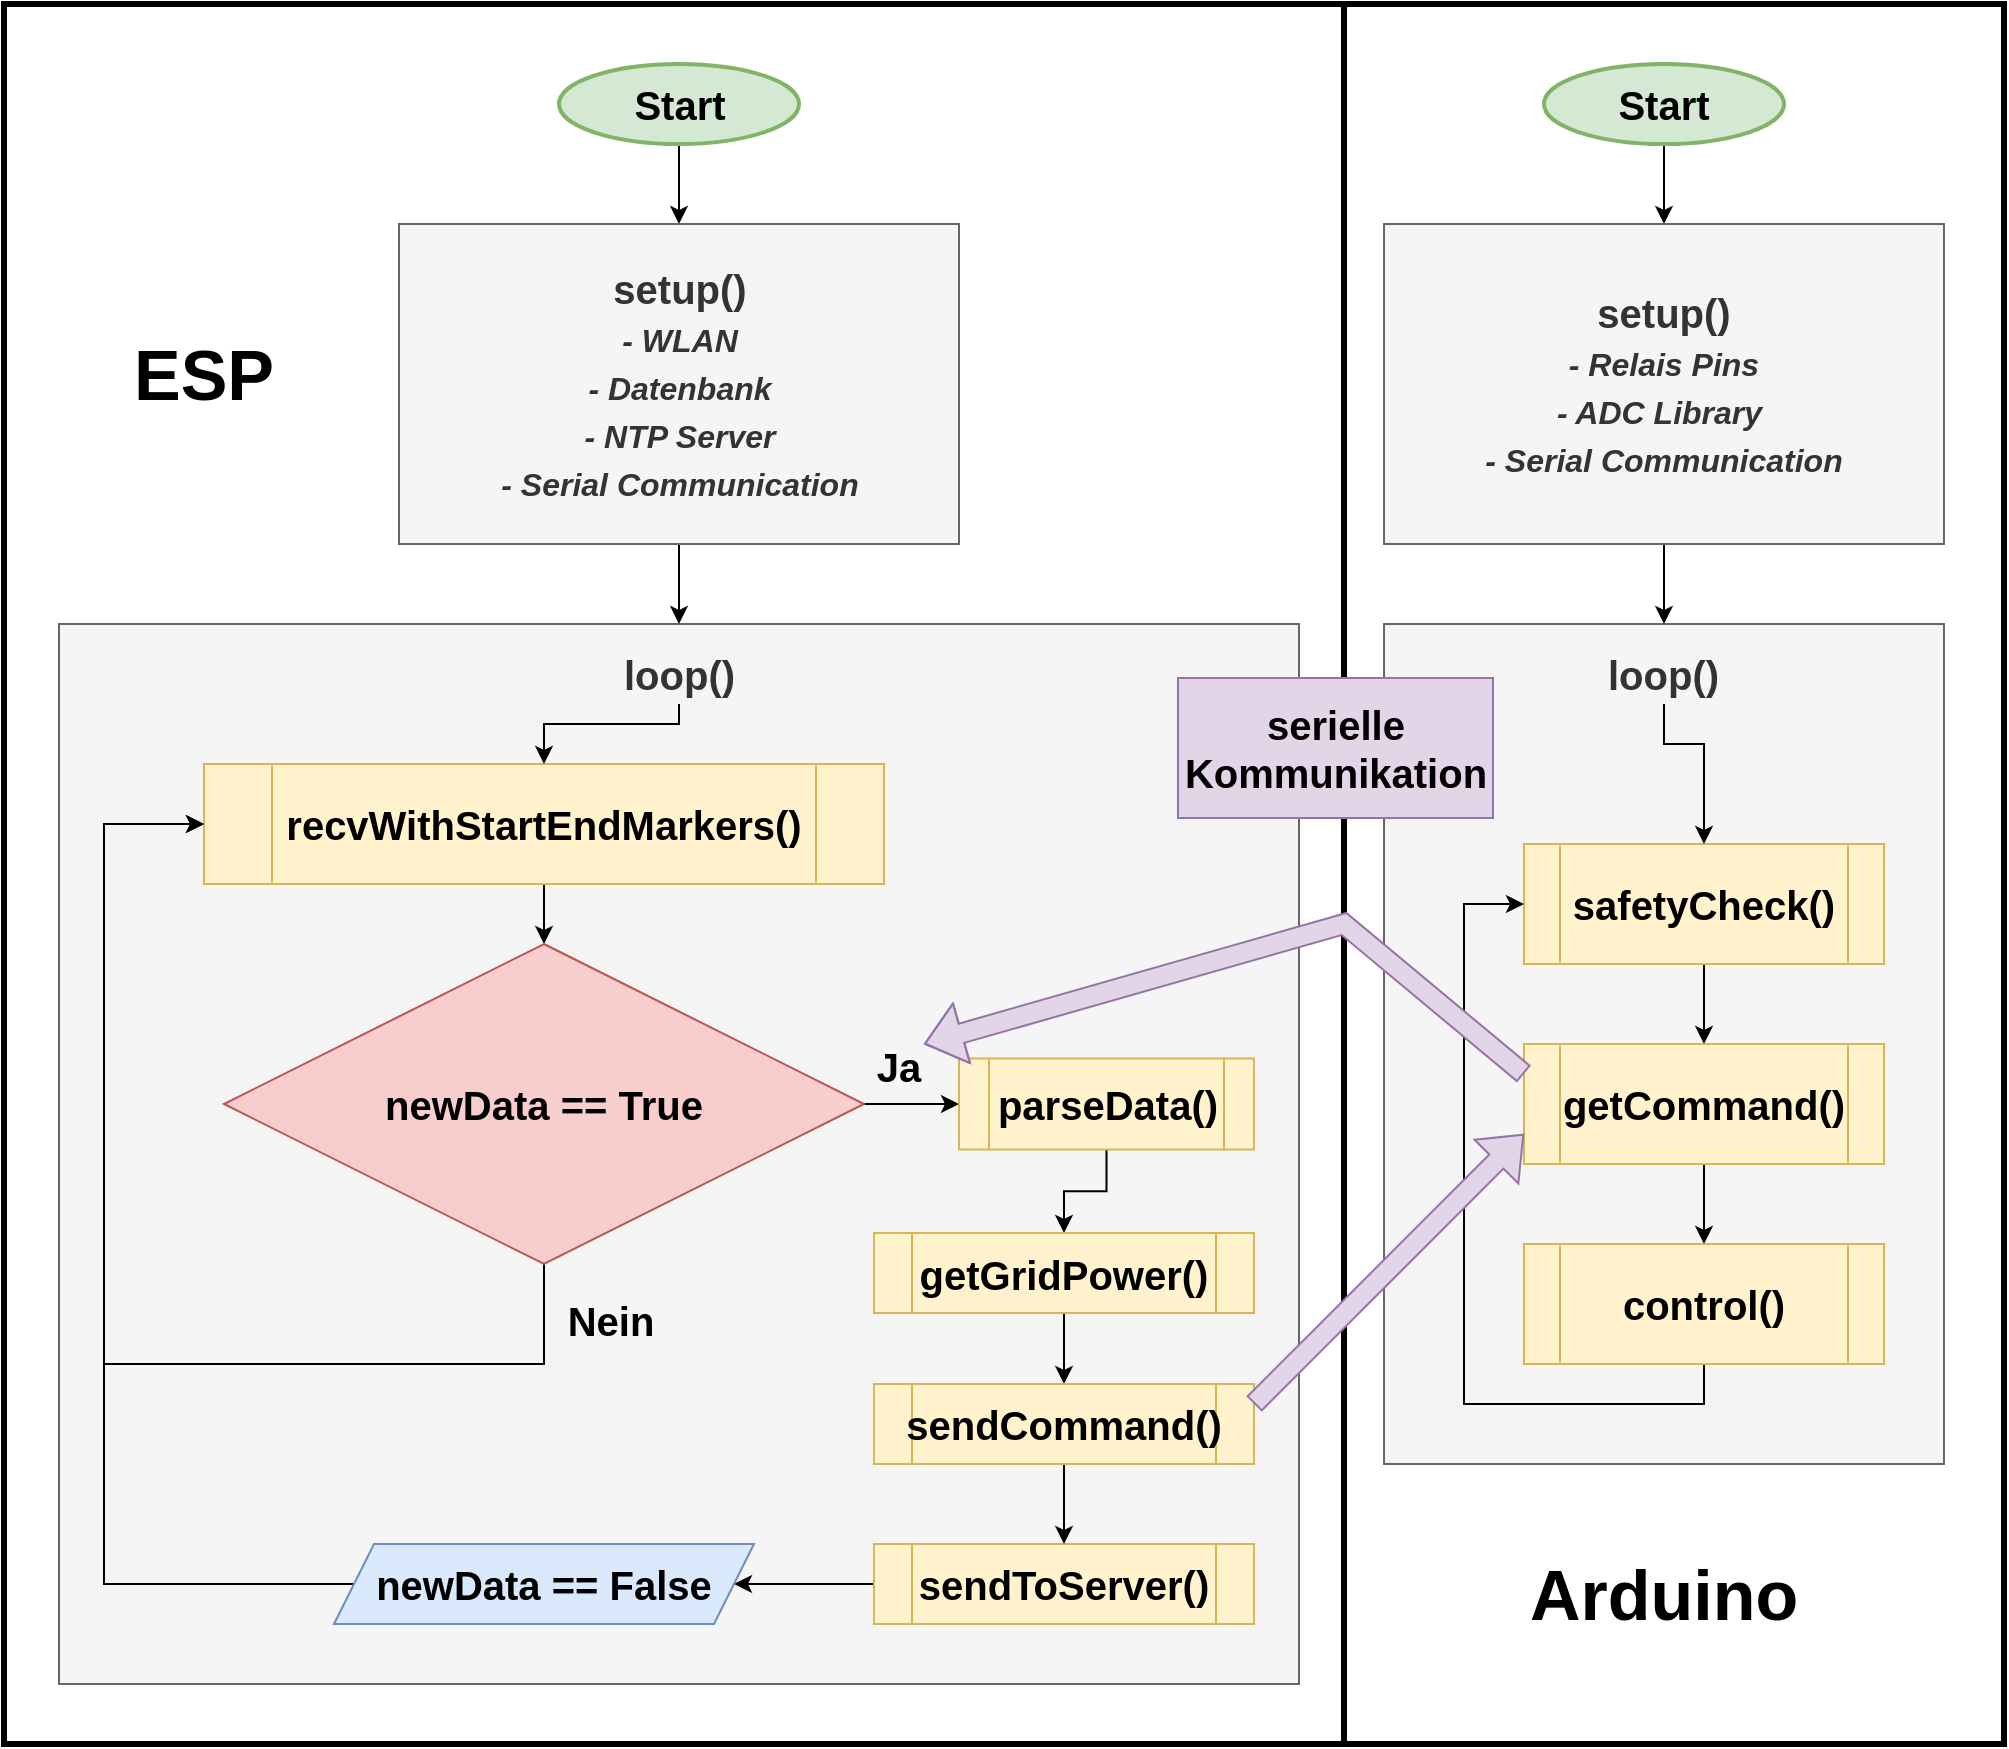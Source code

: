 <mxfile version="21.2.1" type="device">
  <diagram id="C5RBs43oDa-KdzZeNtuy" name="Page-1">
    <mxGraphModel dx="2514" dy="2349" grid="1" gridSize="10" guides="1" tooltips="1" connect="1" arrows="1" fold="1" page="1" pageScale="1" pageWidth="827" pageHeight="1169" math="0" shadow="0">
      <root>
        <mxCell id="WIyWlLk6GJQsqaUBKTNV-0" />
        <mxCell id="WIyWlLk6GJQsqaUBKTNV-1" parent="WIyWlLk6GJQsqaUBKTNV-0" />
        <mxCell id="OS34swofVHCtEO30d12F-35" value="" style="rounded=0;whiteSpace=wrap;html=1;strokeWidth=3;" vertex="1" parent="WIyWlLk6GJQsqaUBKTNV-1">
          <mxGeometry x="420" y="-30" width="330" height="870" as="geometry" />
        </mxCell>
        <mxCell id="OS34swofVHCtEO30d12F-34" value="" style="rounded=0;whiteSpace=wrap;html=1;strokeWidth=3;" vertex="1" parent="WIyWlLk6GJQsqaUBKTNV-1">
          <mxGeometry x="-250" y="-30" width="670" height="870" as="geometry" />
        </mxCell>
        <mxCell id="8kL1riByRfxLuhDMLhum-46" value="" style="rounded=0;whiteSpace=wrap;html=1;fillColor=#f5f5f5;fontColor=#333333;strokeColor=#666666;fontStyle=1" parent="WIyWlLk6GJQsqaUBKTNV-1" vertex="1">
          <mxGeometry x="440" y="280" width="280" height="420" as="geometry" />
        </mxCell>
        <mxCell id="8kL1riByRfxLuhDMLhum-24" value="" style="edgeStyle=orthogonalEdgeStyle;rounded=0;orthogonalLoop=1;jettySize=auto;html=1;fontStyle=1" parent="WIyWlLk6GJQsqaUBKTNV-1" source="8kL1riByRfxLuhDMLhum-4" target="8kL1riByRfxLuhDMLhum-5" edge="1">
          <mxGeometry relative="1" as="geometry" />
        </mxCell>
        <mxCell id="8kL1riByRfxLuhDMLhum-4" value="safetyCheck()" style="shape=process;whiteSpace=wrap;html=1;backgroundOutline=1;fontSize=20;fillColor=#fff2cc;strokeColor=#d6b656;fontStyle=1" parent="WIyWlLk6GJQsqaUBKTNV-1" vertex="1">
          <mxGeometry x="510" y="390" width="180" height="60" as="geometry" />
        </mxCell>
        <mxCell id="8kL1riByRfxLuhDMLhum-25" value="" style="edgeStyle=orthogonalEdgeStyle;rounded=0;orthogonalLoop=1;jettySize=auto;html=1;fontStyle=1" parent="WIyWlLk6GJQsqaUBKTNV-1" source="8kL1riByRfxLuhDMLhum-5" edge="1">
          <mxGeometry relative="1" as="geometry">
            <mxPoint x="600" y="590" as="targetPoint" />
          </mxGeometry>
        </mxCell>
        <mxCell id="8kL1riByRfxLuhDMLhum-5" value="getCommand()" style="shape=process;whiteSpace=wrap;html=1;backgroundOutline=1;fontSize=20;fillColor=#fff2cc;strokeColor=#d6b656;fontStyle=1" parent="WIyWlLk6GJQsqaUBKTNV-1" vertex="1">
          <mxGeometry x="510" y="490" width="180" height="60" as="geometry" />
        </mxCell>
        <mxCell id="8kL1riByRfxLuhDMLhum-19" value="" style="edgeStyle=orthogonalEdgeStyle;rounded=0;orthogonalLoop=1;jettySize=auto;html=1;fontStyle=1" parent="WIyWlLk6GJQsqaUBKTNV-1" source="8kL1riByRfxLuhDMLhum-6" target="8kL1riByRfxLuhDMLhum-9" edge="1">
          <mxGeometry relative="1" as="geometry" />
        </mxCell>
        <mxCell id="8kL1riByRfxLuhDMLhum-6" value="Start" style="strokeWidth=2;html=1;shape=mxgraph.flowchart.start_1;whiteSpace=wrap;fontSize=20;fillColor=#d5e8d4;strokeColor=#82b366;fontStyle=1" parent="WIyWlLk6GJQsqaUBKTNV-1" vertex="1">
          <mxGeometry x="520" width="120" height="40" as="geometry" />
        </mxCell>
        <mxCell id="8kL1riByRfxLuhDMLhum-50" value="" style="edgeStyle=orthogonalEdgeStyle;rounded=0;orthogonalLoop=1;jettySize=auto;html=1;fontStyle=1" parent="WIyWlLk6GJQsqaUBKTNV-1" source="8kL1riByRfxLuhDMLhum-9" target="8kL1riByRfxLuhDMLhum-46" edge="1">
          <mxGeometry relative="1" as="geometry" />
        </mxCell>
        <mxCell id="8kL1riByRfxLuhDMLhum-9" value="setup()&lt;br style=&quot;border-color: var(--border-color);&quot;&gt;&lt;font style=&quot;border-color: var(--border-color); font-size: 16px;&quot;&gt;&lt;i style=&quot;border-color: var(--border-color);&quot;&gt;- Relais Pins&lt;br&gt;- ADC Library&amp;nbsp;&lt;br style=&quot;border-color: var(--border-color);&quot;&gt;- Serial Communication&lt;/i&gt;&lt;/font&gt;" style="rounded=0;whiteSpace=wrap;html=1;fontSize=20;fillColor=#f5f5f5;strokeColor=#666666;fontColor=#333333;fontStyle=1" parent="WIyWlLk6GJQsqaUBKTNV-1" vertex="1">
          <mxGeometry x="440" y="80" width="280" height="160" as="geometry" />
        </mxCell>
        <mxCell id="8kL1riByRfxLuhDMLhum-51" style="edgeStyle=orthogonalEdgeStyle;rounded=0;orthogonalLoop=1;jettySize=auto;html=1;exitX=0.5;exitY=1;exitDx=0;exitDy=0;entryX=0.5;entryY=0;entryDx=0;entryDy=0;fontStyle=1" parent="WIyWlLk6GJQsqaUBKTNV-1" source="8kL1riByRfxLuhDMLhum-47" target="8kL1riByRfxLuhDMLhum-4" edge="1">
          <mxGeometry relative="1" as="geometry">
            <Array as="points">
              <mxPoint x="580" y="340" />
              <mxPoint x="600" y="340" />
            </Array>
          </mxGeometry>
        </mxCell>
        <mxCell id="8kL1riByRfxLuhDMLhum-47" value="&lt;font style=&quot;font-size: 20px;&quot;&gt;loop()&lt;/font&gt;" style="text;html=1;strokeColor=none;fillColor=#f5f5f5;align=left;verticalAlign=middle;whiteSpace=wrap;rounded=0;fontColor=#333333;fontSize=20;fontStyle=1" parent="WIyWlLk6GJQsqaUBKTNV-1" vertex="1">
          <mxGeometry x="550" y="290" width="60" height="30" as="geometry" />
        </mxCell>
        <mxCell id="OS34swofVHCtEO30d12F-25" style="edgeStyle=orthogonalEdgeStyle;rounded=0;orthogonalLoop=1;jettySize=auto;html=1;exitX=0.5;exitY=1;exitDx=0;exitDy=0;entryX=0;entryY=0.5;entryDx=0;entryDy=0;fontStyle=1" edge="1" parent="WIyWlLk6GJQsqaUBKTNV-1" source="OS34swofVHCtEO30d12F-0" target="8kL1riByRfxLuhDMLhum-4">
          <mxGeometry relative="1" as="geometry">
            <Array as="points">
              <mxPoint x="600" y="670" />
              <mxPoint x="480" y="670" />
              <mxPoint x="480" y="420" />
            </Array>
          </mxGeometry>
        </mxCell>
        <mxCell id="OS34swofVHCtEO30d12F-0" value="control()" style="shape=process;whiteSpace=wrap;html=1;backgroundOutline=1;fontSize=20;fillColor=#fff2cc;strokeColor=#d6b656;fontStyle=1" vertex="1" parent="WIyWlLk6GJQsqaUBKTNV-1">
          <mxGeometry x="510" y="590" width="180" height="60" as="geometry" />
        </mxCell>
        <mxCell id="OS34swofVHCtEO30d12F-1" value="" style="rounded=0;whiteSpace=wrap;html=1;fillColor=#f5f5f5;fontColor=#333333;strokeColor=#666666;fontStyle=1" vertex="1" parent="WIyWlLk6GJQsqaUBKTNV-1">
          <mxGeometry x="-222.5" y="280" width="620" height="530" as="geometry" />
        </mxCell>
        <mxCell id="OS34swofVHCtEO30d12F-2" value="" style="edgeStyle=orthogonalEdgeStyle;rounded=0;orthogonalLoop=1;jettySize=auto;html=1;fontStyle=1" edge="1" parent="WIyWlLk6GJQsqaUBKTNV-1" source="OS34swofVHCtEO30d12F-3" target="OS34swofVHCtEO30d12F-11">
          <mxGeometry relative="1" as="geometry" />
        </mxCell>
        <mxCell id="OS34swofVHCtEO30d12F-3" value="recvWithStartEndMarkers()" style="shape=process;whiteSpace=wrap;html=1;backgroundOutline=1;fontSize=20;fillColor=#fff2cc;strokeColor=#d6b656;fontStyle=1" vertex="1" parent="WIyWlLk6GJQsqaUBKTNV-1">
          <mxGeometry x="-150" y="350" width="340" height="60" as="geometry" />
        </mxCell>
        <mxCell id="OS34swofVHCtEO30d12F-4" value="" style="edgeStyle=orthogonalEdgeStyle;rounded=0;orthogonalLoop=1;jettySize=auto;html=1;fontStyle=1" edge="1" parent="WIyWlLk6GJQsqaUBKTNV-1" source="OS34swofVHCtEO30d12F-5" target="OS34swofVHCtEO30d12F-7">
          <mxGeometry relative="1" as="geometry" />
        </mxCell>
        <mxCell id="OS34swofVHCtEO30d12F-5" value="Start" style="strokeWidth=2;html=1;shape=mxgraph.flowchart.start_1;whiteSpace=wrap;fontSize=20;fillColor=#d5e8d4;strokeColor=#82b366;fontStyle=1" vertex="1" parent="WIyWlLk6GJQsqaUBKTNV-1">
          <mxGeometry x="27.5" width="120" height="40" as="geometry" />
        </mxCell>
        <mxCell id="OS34swofVHCtEO30d12F-26" style="edgeStyle=orthogonalEdgeStyle;rounded=0;orthogonalLoop=1;jettySize=auto;html=1;exitX=0.5;exitY=1;exitDx=0;exitDy=0;entryX=0.5;entryY=0;entryDx=0;entryDy=0;fontStyle=1" edge="1" parent="WIyWlLk6GJQsqaUBKTNV-1" source="OS34swofVHCtEO30d12F-7" target="OS34swofVHCtEO30d12F-1">
          <mxGeometry relative="1" as="geometry" />
        </mxCell>
        <mxCell id="OS34swofVHCtEO30d12F-7" value="setup()&lt;br&gt;&lt;font style=&quot;font-size: 16px;&quot;&gt;&lt;i&gt;- WLAN&lt;br&gt;- Datenbank&lt;br&gt;- NTP Server&lt;br&gt;- Serial Communication&lt;br&gt;&lt;/i&gt;&lt;/font&gt;" style="rounded=0;whiteSpace=wrap;html=1;fontSize=20;fillColor=#f5f5f5;strokeColor=#666666;fontColor=#333333;fontStyle=1" vertex="1" parent="WIyWlLk6GJQsqaUBKTNV-1">
          <mxGeometry x="-52.5" y="80" width="280" height="160" as="geometry" />
        </mxCell>
        <mxCell id="OS34swofVHCtEO30d12F-8" value="" style="edgeStyle=orthogonalEdgeStyle;rounded=0;orthogonalLoop=1;jettySize=auto;html=1;entryX=0;entryY=0.5;entryDx=0;entryDy=0;fontStyle=1" edge="1" parent="WIyWlLk6GJQsqaUBKTNV-1" source="OS34swofVHCtEO30d12F-11" target="OS34swofVHCtEO30d12F-13">
          <mxGeometry relative="1" as="geometry">
            <mxPoint x="220" y="520" as="targetPoint" />
          </mxGeometry>
        </mxCell>
        <mxCell id="OS34swofVHCtEO30d12F-9" value="&lt;font style=&quot;font-size: 20px;&quot;&gt;Ja&lt;/font&gt;" style="edgeLabel;html=1;align=center;verticalAlign=middle;resizable=0;points=[];labelBackgroundColor=none;fontStyle=1" vertex="1" connectable="0" parent="OS34swofVHCtEO30d12F-8">
          <mxGeometry x="-0.611" y="-1" relative="1" as="geometry">
            <mxPoint x="8" y="-20" as="offset" />
          </mxGeometry>
        </mxCell>
        <mxCell id="OS34swofVHCtEO30d12F-10" style="edgeStyle=orthogonalEdgeStyle;rounded=0;orthogonalLoop=1;jettySize=auto;html=1;exitX=0.5;exitY=1;exitDx=0;exitDy=0;exitPerimeter=0;entryX=0;entryY=0.5;entryDx=0;entryDy=0;fontStyle=1" edge="1" parent="WIyWlLk6GJQsqaUBKTNV-1" source="OS34swofVHCtEO30d12F-11" target="OS34swofVHCtEO30d12F-3">
          <mxGeometry relative="1" as="geometry">
            <Array as="points">
              <mxPoint x="20" y="650" />
              <mxPoint x="-200" y="650" />
              <mxPoint x="-200" y="380" />
            </Array>
          </mxGeometry>
        </mxCell>
        <mxCell id="OS34swofVHCtEO30d12F-11" value="newData == True" style="strokeWidth=1;html=1;shape=mxgraph.flowchart.decision;whiteSpace=wrap;fontSize=20;fillColor=#f8cecc;strokeColor=#b85450;fontStyle=1" vertex="1" parent="WIyWlLk6GJQsqaUBKTNV-1">
          <mxGeometry x="-140" y="440" width="320" height="160" as="geometry" />
        </mxCell>
        <mxCell id="OS34swofVHCtEO30d12F-12" value="" style="edgeStyle=orthogonalEdgeStyle;rounded=0;orthogonalLoop=1;jettySize=auto;html=1;fontStyle=1" edge="1" parent="WIyWlLk6GJQsqaUBKTNV-1" source="OS34swofVHCtEO30d12F-13" target="OS34swofVHCtEO30d12F-15">
          <mxGeometry relative="1" as="geometry" />
        </mxCell>
        <mxCell id="OS34swofVHCtEO30d12F-13" value="parseData()" style="shape=process;whiteSpace=wrap;html=1;backgroundOutline=1;fontSize=20;fillColor=#fff2cc;strokeColor=#d6b656;fontStyle=1" vertex="1" parent="WIyWlLk6GJQsqaUBKTNV-1">
          <mxGeometry x="227.5" y="497.25" width="147.5" height="45.5" as="geometry" />
        </mxCell>
        <mxCell id="OS34swofVHCtEO30d12F-14" value="" style="edgeStyle=orthogonalEdgeStyle;rounded=0;orthogonalLoop=1;jettySize=auto;html=1;fontStyle=1" edge="1" parent="WIyWlLk6GJQsqaUBKTNV-1" source="OS34swofVHCtEO30d12F-15">
          <mxGeometry relative="1" as="geometry">
            <mxPoint x="280" y="660" as="targetPoint" />
          </mxGeometry>
        </mxCell>
        <mxCell id="OS34swofVHCtEO30d12F-15" value="getGridPower()" style="shape=process;whiteSpace=wrap;html=1;backgroundOutline=1;fontSize=20;fillColor=#fff2cc;strokeColor=#d6b656;fontStyle=1" vertex="1" parent="WIyWlLk6GJQsqaUBKTNV-1">
          <mxGeometry x="185" y="584.5" width="190" height="40" as="geometry" />
        </mxCell>
        <mxCell id="OS34swofVHCtEO30d12F-16" style="edgeStyle=orthogonalEdgeStyle;rounded=0;orthogonalLoop=1;jettySize=auto;html=1;exitX=0.5;exitY=1;exitDx=0;exitDy=0;entryX=0.5;entryY=0;entryDx=0;entryDy=0;fontStyle=1" edge="1" parent="WIyWlLk6GJQsqaUBKTNV-1" source="OS34swofVHCtEO30d12F-17" target="OS34swofVHCtEO30d12F-3">
          <mxGeometry relative="1" as="geometry">
            <Array as="points">
              <mxPoint x="88" y="330" />
              <mxPoint x="20" y="330" />
            </Array>
          </mxGeometry>
        </mxCell>
        <mxCell id="OS34swofVHCtEO30d12F-17" value="&lt;font style=&quot;font-size: 20px;&quot;&gt;loop()&lt;/font&gt;" style="text;html=1;strokeColor=none;fillColor=#f5f5f5;align=left;verticalAlign=middle;whiteSpace=wrap;rounded=0;fontColor=#333333;fontStyle=1" vertex="1" parent="WIyWlLk6GJQsqaUBKTNV-1">
          <mxGeometry x="57.5" y="290" width="60" height="30" as="geometry" />
        </mxCell>
        <mxCell id="OS34swofVHCtEO30d12F-18" value="&lt;font style=&quot;font-size: 20px;&quot;&gt;Nein&lt;/font&gt;" style="edgeLabel;html=1;align=center;verticalAlign=middle;resizable=0;points=[];labelBackgroundColor=none;fontStyle=1" vertex="1" connectable="0" parent="WIyWlLk6GJQsqaUBKTNV-1">
          <mxGeometry x="50" y="630" as="geometry">
            <mxPoint x="3" y="-2" as="offset" />
          </mxGeometry>
        </mxCell>
        <mxCell id="OS34swofVHCtEO30d12F-19" value="" style="edgeStyle=orthogonalEdgeStyle;rounded=0;orthogonalLoop=1;jettySize=auto;html=1;fontStyle=1" edge="1" parent="WIyWlLk6GJQsqaUBKTNV-1" source="OS34swofVHCtEO30d12F-20" target="OS34swofVHCtEO30d12F-24">
          <mxGeometry relative="1" as="geometry" />
        </mxCell>
        <mxCell id="OS34swofVHCtEO30d12F-20" value="sendToServer()" style="shape=process;whiteSpace=wrap;html=1;backgroundOutline=1;fontSize=20;fillColor=#fff2cc;strokeColor=#d6b656;fontStyle=1" vertex="1" parent="WIyWlLk6GJQsqaUBKTNV-1">
          <mxGeometry x="185" y="740" width="190" height="40" as="geometry" />
        </mxCell>
        <mxCell id="OS34swofVHCtEO30d12F-21" value="" style="edgeStyle=orthogonalEdgeStyle;rounded=0;orthogonalLoop=1;jettySize=auto;html=1;fontStyle=1" edge="1" parent="WIyWlLk6GJQsqaUBKTNV-1" source="OS34swofVHCtEO30d12F-22" target="OS34swofVHCtEO30d12F-20">
          <mxGeometry relative="1" as="geometry" />
        </mxCell>
        <mxCell id="OS34swofVHCtEO30d12F-22" value="sendCommand()" style="shape=process;whiteSpace=wrap;html=1;backgroundOutline=1;fontSize=20;fillColor=#fff2cc;strokeColor=#d6b656;fontStyle=1" vertex="1" parent="WIyWlLk6GJQsqaUBKTNV-1">
          <mxGeometry x="185" y="660" width="190" height="40" as="geometry" />
        </mxCell>
        <mxCell id="OS34swofVHCtEO30d12F-23" style="edgeStyle=orthogonalEdgeStyle;rounded=0;orthogonalLoop=1;jettySize=auto;html=1;exitX=0;exitY=0.5;exitDx=0;exitDy=0;entryX=0;entryY=0.5;entryDx=0;entryDy=0;fontStyle=1" edge="1" parent="WIyWlLk6GJQsqaUBKTNV-1" source="OS34swofVHCtEO30d12F-24" target="OS34swofVHCtEO30d12F-3">
          <mxGeometry relative="1" as="geometry">
            <Array as="points">
              <mxPoint x="-200" y="760" />
              <mxPoint x="-200" y="380" />
            </Array>
          </mxGeometry>
        </mxCell>
        <mxCell id="OS34swofVHCtEO30d12F-24" value="&lt;font style=&quot;font-size: 20px;&quot;&gt;newData == False&lt;/font&gt;" style="shape=parallelogram;perimeter=parallelogramPerimeter;whiteSpace=wrap;html=1;fixedSize=1;fillColor=#dae8fc;strokeColor=#6c8ebf;fontStyle=1" vertex="1" parent="WIyWlLk6GJQsqaUBKTNV-1">
          <mxGeometry x="-85" y="740" width="210" height="40" as="geometry" />
        </mxCell>
        <mxCell id="OS34swofVHCtEO30d12F-27" value="" style="shape=flexArrow;endArrow=classic;html=1;rounded=0;exitX=0;exitY=0.25;exitDx=0;exitDy=0;fillColor=#e1d5e7;strokeColor=#9673a6;" edge="1" parent="WIyWlLk6GJQsqaUBKTNV-1" source="8kL1riByRfxLuhDMLhum-5">
          <mxGeometry width="50" height="50" relative="1" as="geometry">
            <mxPoint x="720" y="820" as="sourcePoint" />
            <mxPoint x="210" y="490" as="targetPoint" />
            <Array as="points">
              <mxPoint x="420" y="430" />
            </Array>
          </mxGeometry>
        </mxCell>
        <mxCell id="OS34swofVHCtEO30d12F-28" value="" style="shape=flexArrow;endArrow=classic;html=1;rounded=0;exitX=1;exitY=0.25;exitDx=0;exitDy=0;entryX=0;entryY=0.75;entryDx=0;entryDy=0;fillColor=#e1d5e7;strokeColor=#9673a6;" edge="1" parent="WIyWlLk6GJQsqaUBKTNV-1" source="OS34swofVHCtEO30d12F-22" target="8kL1riByRfxLuhDMLhum-5">
          <mxGeometry width="50" height="50" relative="1" as="geometry">
            <mxPoint x="200" y="520" as="sourcePoint" />
            <mxPoint x="250" y="470" as="targetPoint" />
          </mxGeometry>
        </mxCell>
        <mxCell id="OS34swofVHCtEO30d12F-29" value="&lt;font style=&quot;font-size: 20px;&quot;&gt;&lt;b&gt;serielle Kommunikation&lt;/b&gt;&lt;/font&gt;" style="text;html=1;strokeColor=#9673a6;fillColor=#e1d5e7;align=center;verticalAlign=middle;whiteSpace=wrap;rounded=0;" vertex="1" parent="WIyWlLk6GJQsqaUBKTNV-1">
          <mxGeometry x="337" y="307" width="157.5" height="70" as="geometry" />
        </mxCell>
        <mxCell id="OS34swofVHCtEO30d12F-31" value="&lt;b&gt;&lt;font style=&quot;font-size: 35px;&quot;&gt;ESP&lt;/font&gt;&lt;/b&gt;" style="text;html=1;strokeColor=none;fillColor=none;align=center;verticalAlign=middle;whiteSpace=wrap;rounded=0;" vertex="1" parent="WIyWlLk6GJQsqaUBKTNV-1">
          <mxGeometry x="-180" y="140" width="60" height="30" as="geometry" />
        </mxCell>
        <mxCell id="OS34swofVHCtEO30d12F-32" value="&lt;b&gt;&lt;font style=&quot;font-size: 35px;&quot;&gt;Arduino&lt;/font&gt;&lt;/b&gt;" style="text;html=1;align=center;verticalAlign=middle;whiteSpace=wrap;rounded=0;" vertex="1" parent="WIyWlLk6GJQsqaUBKTNV-1">
          <mxGeometry x="550" y="750" width="60" height="30" as="geometry" />
        </mxCell>
      </root>
    </mxGraphModel>
  </diagram>
</mxfile>
